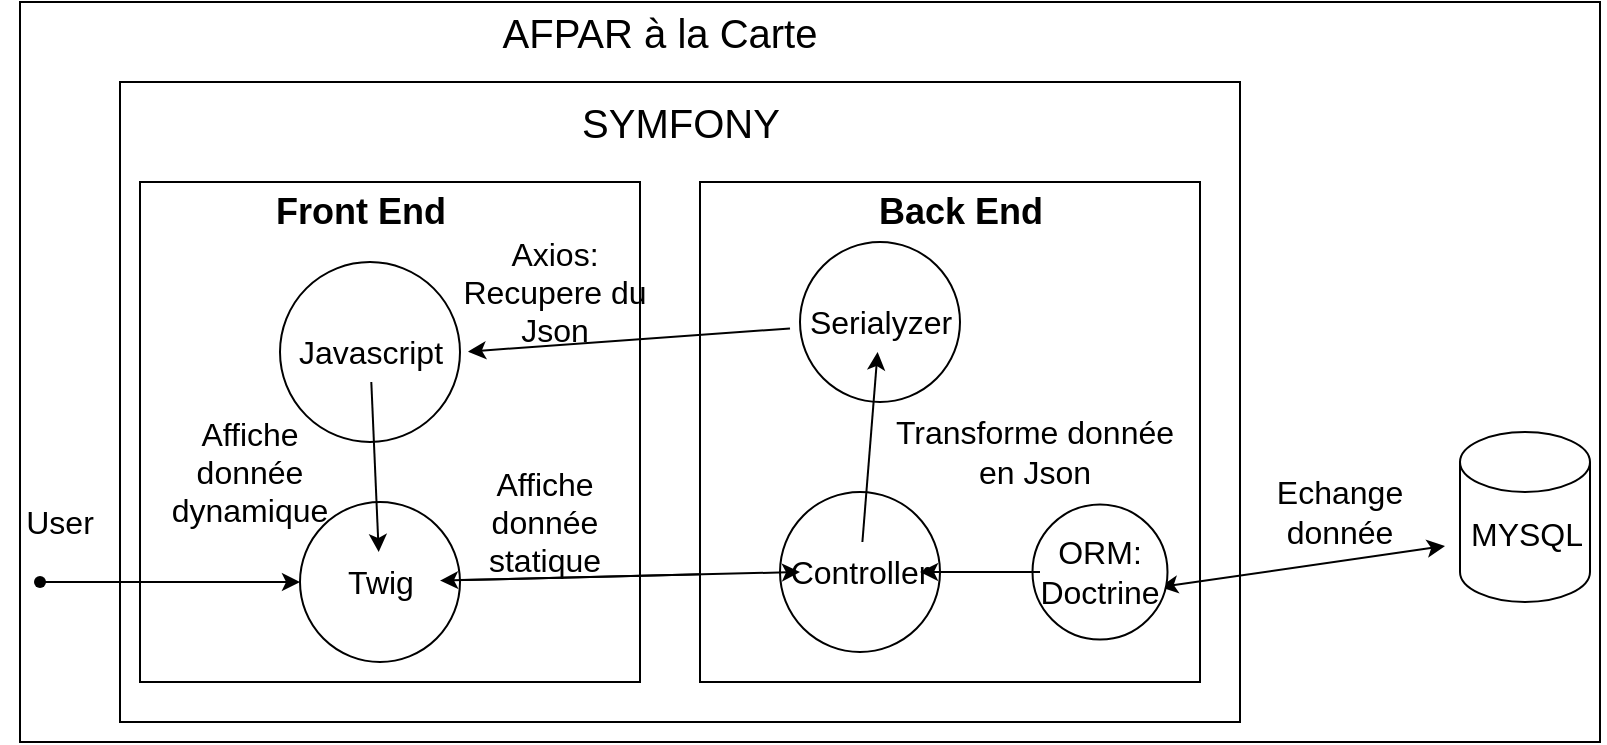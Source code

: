 <mxfile>
    <diagram id="gVfBFOmpDoH0LPAn6EeT" name="Page-1">
        <mxGraphModel dx="1122" dy="787" grid="1" gridSize="10" guides="1" tooltips="1" connect="1" arrows="1" fold="1" page="1" pageScale="1" pageWidth="850" pageHeight="1100" background="none" math="0" shadow="0">
            <root>
                <mxCell id="0"/>
                <mxCell id="1" parent="0"/>
                <mxCell id="65" value="" style="rounded=0;whiteSpace=wrap;html=1;" vertex="1" parent="1">
                    <mxGeometry x="20" y="100" width="790" height="370" as="geometry"/>
                </mxCell>
                <mxCell id="35" value="" style="rounded=0;whiteSpace=wrap;html=1;" parent="1" vertex="1">
                    <mxGeometry x="70" y="140" width="560" height="320" as="geometry"/>
                </mxCell>
                <mxCell id="3" value="SYMFONY" style="text;html=1;align=center;verticalAlign=middle;resizable=0;points=[];autosize=1;strokeColor=none;fillColor=none;fontSize=20;" parent="1" vertex="1">
                    <mxGeometry x="290" y="140" width="120" height="40" as="geometry"/>
                </mxCell>
                <mxCell id="4" value="" style="shape=cylinder3;whiteSpace=wrap;html=1;boundedLbl=1;backgroundOutline=1;size=15;" parent="1" vertex="1">
                    <mxGeometry x="740" y="315" width="65" height="85" as="geometry"/>
                </mxCell>
                <mxCell id="5" value="MYSQL" style="text;html=1;align=center;verticalAlign=middle;resizable=0;points=[];autosize=1;strokeColor=none;fillColor=none;fontSize=16;" parent="1" vertex="1">
                    <mxGeometry x="732.5" y="351.25" width="80" height="30" as="geometry"/>
                </mxCell>
                <mxCell id="8" value="" style="whiteSpace=wrap;html=1;aspect=fixed;" parent="1" vertex="1">
                    <mxGeometry x="80" y="190" width="250" height="250" as="geometry"/>
                </mxCell>
                <mxCell id="10" value="Front End" style="text;html=1;align=center;verticalAlign=middle;resizable=0;points=[];autosize=1;strokeColor=none;fillColor=none;fontSize=18;fontStyle=1" parent="1" vertex="1">
                    <mxGeometry x="135" y="185" width="110" height="40" as="geometry"/>
                </mxCell>
                <mxCell id="56" style="edgeStyle=none;html=1;entryX=0;entryY=0.5;entryDx=0;entryDy=0;" edge="1" parent="1" source="11" target="21">
                    <mxGeometry relative="1" as="geometry"/>
                </mxCell>
                <mxCell id="11" value="" style="ellipse;whiteSpace=wrap;html=1;aspect=fixed;" parent="1" vertex="1">
                    <mxGeometry x="160" y="350" width="80" height="80" as="geometry"/>
                </mxCell>
                <mxCell id="12" value="Twig" style="text;html=1;align=center;verticalAlign=middle;resizable=0;points=[];autosize=1;strokeColor=none;fillColor=none;fontSize=16;" parent="1" vertex="1">
                    <mxGeometry x="170" y="375" width="60" height="30" as="geometry"/>
                </mxCell>
                <mxCell id="14" value="" style="ellipse;whiteSpace=wrap;html=1;aspect=fixed;" parent="1" vertex="1">
                    <mxGeometry x="150" y="230" width="90" height="90" as="geometry"/>
                </mxCell>
                <mxCell id="15" value="Javascript" style="text;html=1;align=center;verticalAlign=middle;resizable=0;points=[];autosize=1;strokeColor=none;fillColor=none;fontSize=16;" parent="1" vertex="1">
                    <mxGeometry x="145" y="260" width="100" height="30" as="geometry"/>
                </mxCell>
                <mxCell id="16" value="" style="whiteSpace=wrap;html=1;aspect=fixed;" parent="1" vertex="1">
                    <mxGeometry x="360" y="190" width="250" height="250" as="geometry"/>
                </mxCell>
                <mxCell id="17" value="Back End" style="text;html=1;align=center;verticalAlign=middle;resizable=0;points=[];autosize=1;strokeColor=none;fillColor=none;fontSize=18;fontStyle=1" parent="1" vertex="1">
                    <mxGeometry x="435" y="185" width="110" height="40" as="geometry"/>
                </mxCell>
                <mxCell id="18" value="" style="ellipse;whiteSpace=wrap;html=1;aspect=fixed;" parent="1" vertex="1">
                    <mxGeometry x="410" y="220" width="80" height="80" as="geometry"/>
                </mxCell>
                <mxCell id="19" value="Serialyzer" style="text;html=1;align=center;verticalAlign=middle;resizable=0;points=[];autosize=1;strokeColor=none;fillColor=none;fontSize=16;" parent="1" vertex="1">
                    <mxGeometry x="405" y="245" width="90" height="30" as="geometry"/>
                </mxCell>
                <mxCell id="20" value="" style="ellipse;whiteSpace=wrap;html=1;aspect=fixed;" parent="1" vertex="1">
                    <mxGeometry x="400" y="345" width="80" height="80" as="geometry"/>
                </mxCell>
                <mxCell id="21" value="Controller" style="text;html=1;strokeColor=none;fillColor=none;align=center;verticalAlign=middle;whiteSpace=wrap;rounded=0;fontSize=16;" parent="1" vertex="1">
                    <mxGeometry x="410" y="370" width="60" height="30" as="geometry"/>
                </mxCell>
                <mxCell id="33" value="" style="endArrow=classic;html=1;entryX=0.99;entryY=0.494;entryDx=0;entryDy=0;entryPerimeter=0;" parent="1" source="19" target="15" edge="1">
                    <mxGeometry width="50" height="50" relative="1" as="geometry">
                        <mxPoint x="290" y="460" as="sourcePoint"/>
                        <mxPoint x="340" y="410" as="targetPoint"/>
                    </mxGeometry>
                </mxCell>
                <mxCell id="34" value="" style="endArrow=classic;html=1;" parent="1" source="21" target="19" edge="1">
                    <mxGeometry width="50" height="50" relative="1" as="geometry">
                        <mxPoint x="290" y="460" as="sourcePoint"/>
                        <mxPoint x="340" y="410" as="targetPoint"/>
                    </mxGeometry>
                </mxCell>
                <mxCell id="36" value="" style="endArrow=classic;html=1;" parent="1" source="15" target="12" edge="1">
                    <mxGeometry width="50" height="50" relative="1" as="geometry">
                        <mxPoint x="290" y="460" as="sourcePoint"/>
                        <mxPoint x="340" y="410" as="targetPoint"/>
                    </mxGeometry>
                </mxCell>
                <mxCell id="37" value="" style="endArrow=classic;startArrow=classic;html=1;entryX=0;entryY=0.5;entryDx=0;entryDy=0;" parent="1" source="12" target="21" edge="1">
                    <mxGeometry width="50" height="50" relative="1" as="geometry">
                        <mxPoint x="290" y="460" as="sourcePoint"/>
                        <mxPoint x="340" y="410" as="targetPoint"/>
                    </mxGeometry>
                </mxCell>
                <mxCell id="39" value="Affiche donnée statique" style="text;html=1;strokeColor=none;fillColor=none;align=center;verticalAlign=middle;whiteSpace=wrap;rounded=0;fontSize=16;" parent="1" vertex="1">
                    <mxGeometry x="240" y="345" width="85" height="30" as="geometry"/>
                </mxCell>
                <mxCell id="41" value="Axios: Recupere du Json" style="text;html=1;strokeColor=none;fillColor=none;align=center;verticalAlign=middle;whiteSpace=wrap;rounded=0;fontSize=16;" parent="1" vertex="1">
                    <mxGeometry x="235" y="230" width="105" height="30" as="geometry"/>
                </mxCell>
                <mxCell id="44" value="Echange donnée" style="text;html=1;strokeColor=none;fillColor=none;align=center;verticalAlign=middle;whiteSpace=wrap;rounded=0;fontSize=16;" parent="1" vertex="1">
                    <mxGeometry x="650" y="340" width="60" height="30" as="geometry"/>
                </mxCell>
                <mxCell id="49" value="" style="endArrow=classic;html=1;entryX=0;entryY=0.5;entryDx=0;entryDy=0;startArrow=none;" edge="1" parent="1" source="67" target="11">
                    <mxGeometry width="50" height="50" relative="1" as="geometry">
                        <mxPoint x="30" y="390" as="sourcePoint"/>
                        <mxPoint x="450" y="260" as="targetPoint"/>
                    </mxGeometry>
                </mxCell>
                <mxCell id="50" value="User" style="text;html=1;strokeColor=none;fillColor=none;align=center;verticalAlign=middle;whiteSpace=wrap;rounded=0;fontSize=16;" vertex="1" parent="1">
                    <mxGeometry x="10" y="345" width="60" height="30" as="geometry"/>
                </mxCell>
                <mxCell id="53" value="Affiche donnée dynamique" style="text;html=1;strokeColor=none;fillColor=none;align=center;verticalAlign=middle;whiteSpace=wrap;rounded=0;fontSize=16;" vertex="1" parent="1">
                    <mxGeometry x="90" y="320" width="90" height="30" as="geometry"/>
                </mxCell>
                <mxCell id="55" value="" style="endArrow=classic;startArrow=classic;html=1;exitX=1;exitY=0.75;exitDx=0;exitDy=0;" edge="1" parent="1" source="62" target="5">
                    <mxGeometry width="50" height="50" relative="1" as="geometry">
                        <mxPoint x="400" y="370" as="sourcePoint"/>
                        <mxPoint x="450" y="320" as="targetPoint"/>
                    </mxGeometry>
                </mxCell>
                <mxCell id="57" value="Transforme donnée en Json" style="text;html=1;strokeColor=none;fillColor=none;align=center;verticalAlign=middle;whiteSpace=wrap;rounded=0;fontSize=16;" vertex="1" parent="1">
                    <mxGeometry x="450" y="310" width="155" height="30" as="geometry"/>
                </mxCell>
                <mxCell id="61" value="" style="ellipse;whiteSpace=wrap;html=1;aspect=fixed;" vertex="1" parent="1">
                    <mxGeometry x="526.25" y="351.25" width="67.5" height="67.5" as="geometry"/>
                </mxCell>
                <mxCell id="63" value="" style="edgeStyle=none;html=1;" edge="1" parent="1" source="62" target="21">
                    <mxGeometry relative="1" as="geometry"/>
                </mxCell>
                <mxCell id="62" value="ORM: Doctrine" style="text;html=1;strokeColor=none;fillColor=none;align=center;verticalAlign=middle;whiteSpace=wrap;rounded=0;fontSize=16;" vertex="1" parent="1">
                    <mxGeometry x="530" y="370" width="60" height="30" as="geometry"/>
                </mxCell>
                <mxCell id="66" value="AFPAR à la Carte" style="text;html=1;strokeColor=none;fillColor=none;align=center;verticalAlign=middle;whiteSpace=wrap;rounded=0;fontSize=20;" vertex="1" parent="1">
                    <mxGeometry x="255" y="100" width="170" height="30" as="geometry"/>
                </mxCell>
                <mxCell id="68" value="" style="endArrow=none;html=1;entryDx=0;entryDy=0;" edge="1" parent="1" target="67">
                    <mxGeometry width="50" height="50" relative="1" as="geometry">
                        <mxPoint x="30" y="390" as="sourcePoint"/>
                        <mxPoint x="160" y="390" as="targetPoint"/>
                    </mxGeometry>
                </mxCell>
                <mxCell id="67" value="" style="shape=waypoint;sketch=0;fillStyle=solid;size=6;pointerEvents=1;points=[];fillColor=none;resizable=0;rotatable=0;perimeter=centerPerimeter;snapToPoint=1;fontSize=20;" vertex="1" parent="1">
                    <mxGeometry x="20" y="380" width="20" height="20" as="geometry"/>
                </mxCell>
            </root>
        </mxGraphModel>
    </diagram>
</mxfile>